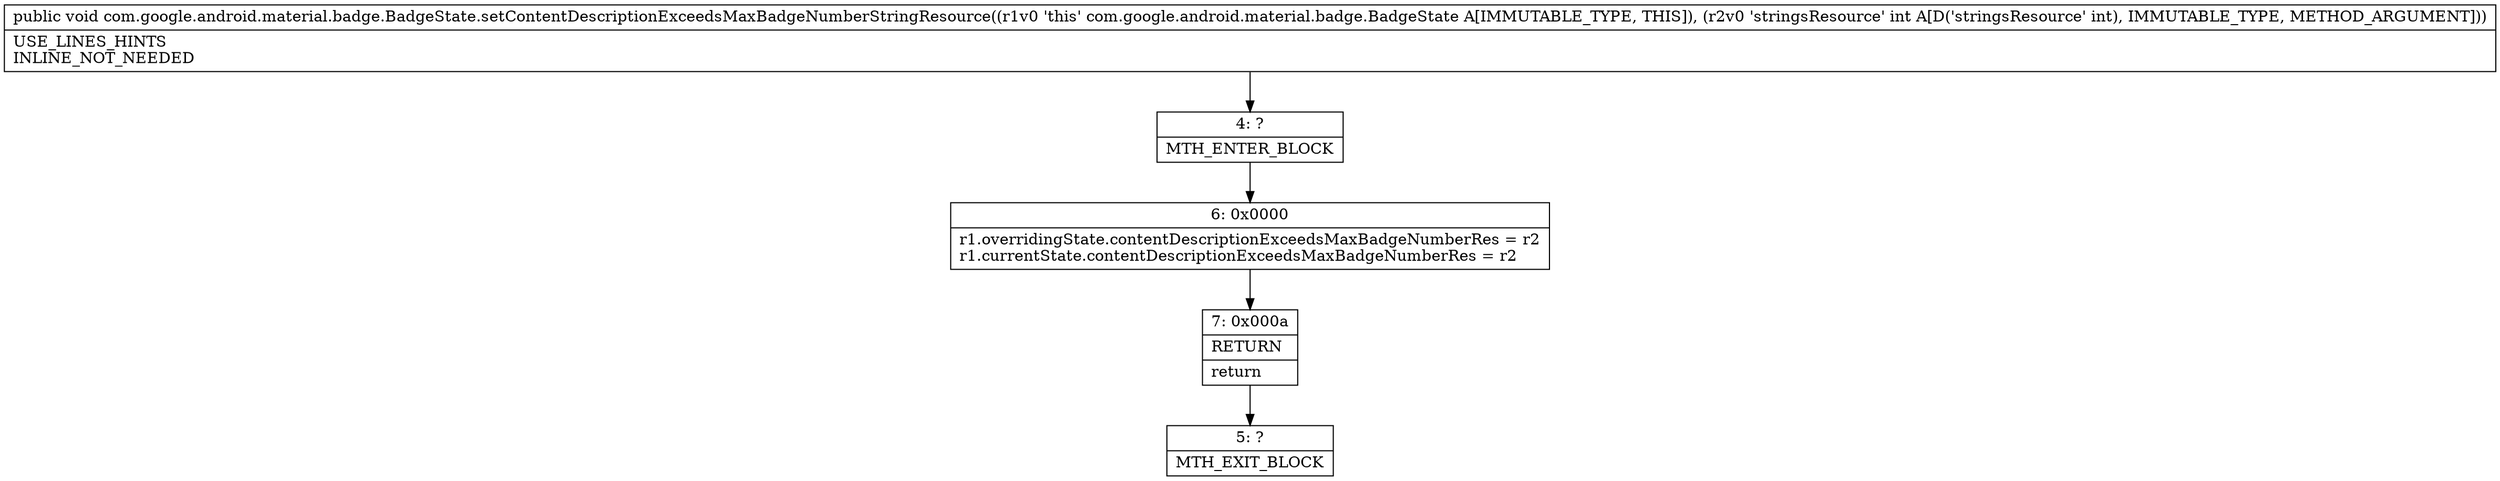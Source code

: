 digraph "CFG forcom.google.android.material.badge.BadgeState.setContentDescriptionExceedsMaxBadgeNumberStringResource(I)V" {
Node_4 [shape=record,label="{4\:\ ?|MTH_ENTER_BLOCK\l}"];
Node_6 [shape=record,label="{6\:\ 0x0000|r1.overridingState.contentDescriptionExceedsMaxBadgeNumberRes = r2\lr1.currentState.contentDescriptionExceedsMaxBadgeNumberRes = r2\l}"];
Node_7 [shape=record,label="{7\:\ 0x000a|RETURN\l|return\l}"];
Node_5 [shape=record,label="{5\:\ ?|MTH_EXIT_BLOCK\l}"];
MethodNode[shape=record,label="{public void com.google.android.material.badge.BadgeState.setContentDescriptionExceedsMaxBadgeNumberStringResource((r1v0 'this' com.google.android.material.badge.BadgeState A[IMMUTABLE_TYPE, THIS]), (r2v0 'stringsResource' int A[D('stringsResource' int), IMMUTABLE_TYPE, METHOD_ARGUMENT]))  | USE_LINES_HINTS\lINLINE_NOT_NEEDED\l}"];
MethodNode -> Node_4;Node_4 -> Node_6;
Node_6 -> Node_7;
Node_7 -> Node_5;
}

